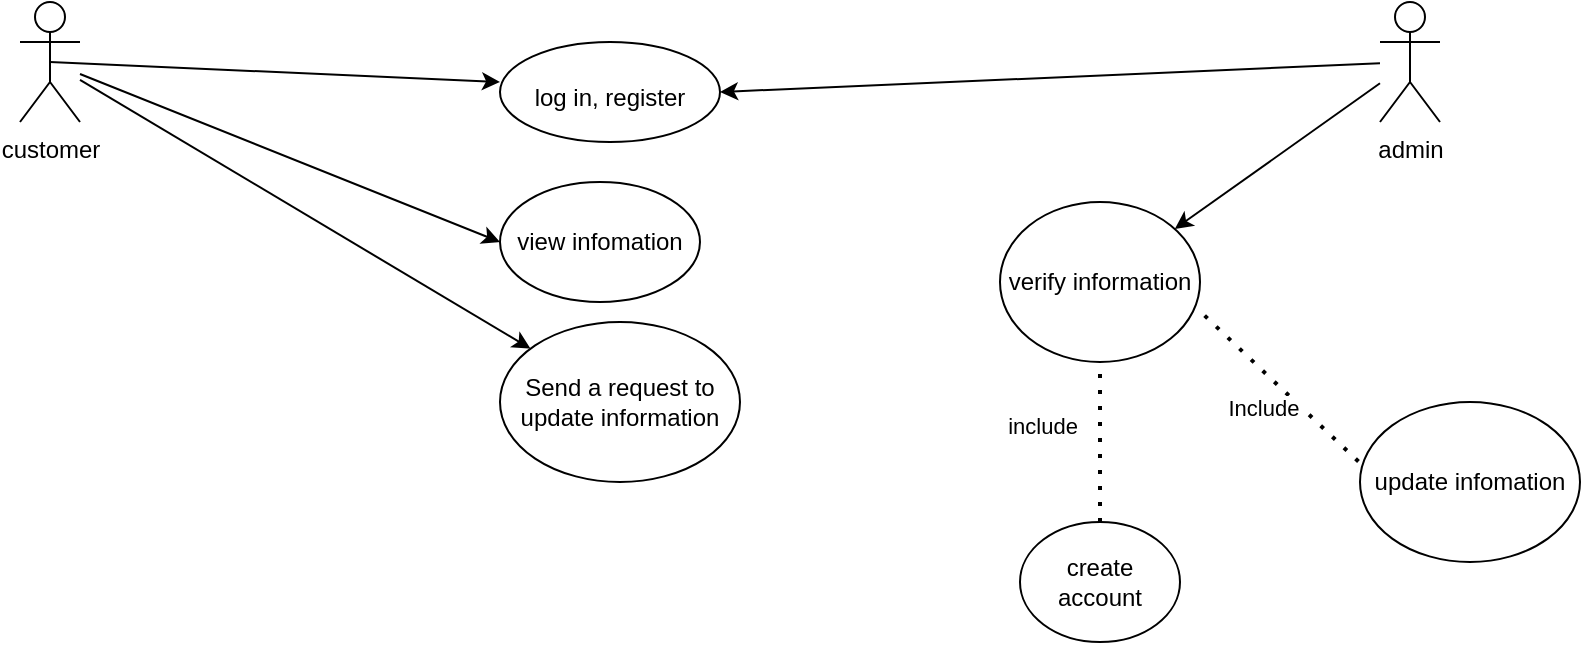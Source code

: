 <mxfile version="21.3.8" type="github">
  <diagram name="Trang-1" id="7ccG5ut5qVYFnNnI4lnt">
    <mxGraphModel dx="1050" dy="541" grid="1" gridSize="10" guides="1" tooltips="1" connect="1" arrows="1" fold="1" page="1" pageScale="1" pageWidth="827" pageHeight="1169" math="0" shadow="0">
      <root>
        <mxCell id="0" />
        <mxCell id="1" parent="0" />
        <mxCell id="vCI0bSZBwxkinRvGT_F5-1" value="customer" style="shape=umlActor;verticalLabelPosition=bottom;verticalAlign=top;html=1;outlineConnect=0;" vertex="1" parent="1">
          <mxGeometry x="40" y="40" width="30" height="60" as="geometry" />
        </mxCell>
        <mxCell id="vCI0bSZBwxkinRvGT_F5-3" value="" style="endArrow=classic;html=1;rounded=0;exitX=0.5;exitY=0.5;exitDx=0;exitDy=0;exitPerimeter=0;" edge="1" parent="1" source="vCI0bSZBwxkinRvGT_F5-1">
          <mxGeometry width="50" height="50" relative="1" as="geometry">
            <mxPoint x="80" y="80" as="sourcePoint" />
            <mxPoint x="280" y="80" as="targetPoint" />
          </mxGeometry>
        </mxCell>
        <mxCell id="vCI0bSZBwxkinRvGT_F5-4" value="&lt;br&gt;log in, register" style="ellipse;whiteSpace=wrap;html=1;verticalAlign=top;align=center;" vertex="1" parent="1">
          <mxGeometry x="280" y="60" width="110" height="50" as="geometry" />
        </mxCell>
        <mxCell id="vCI0bSZBwxkinRvGT_F5-5" value="view infomation" style="ellipse;whiteSpace=wrap;html=1;" vertex="1" parent="1">
          <mxGeometry x="280" y="130" width="100" height="60" as="geometry" />
        </mxCell>
        <mxCell id="vCI0bSZBwxkinRvGT_F5-6" value="Send a request to update information" style="ellipse;whiteSpace=wrap;html=1;" vertex="1" parent="1">
          <mxGeometry x="280" y="200" width="120" height="80" as="geometry" />
        </mxCell>
        <mxCell id="vCI0bSZBwxkinRvGT_F5-7" value="" style="endArrow=classic;html=1;rounded=0;entryX=0;entryY=0.5;entryDx=0;entryDy=0;" edge="1" parent="1" source="vCI0bSZBwxkinRvGT_F5-1" target="vCI0bSZBwxkinRvGT_F5-5">
          <mxGeometry width="50" height="50" relative="1" as="geometry">
            <mxPoint x="390" y="330" as="sourcePoint" />
            <mxPoint x="440" y="280" as="targetPoint" />
          </mxGeometry>
        </mxCell>
        <mxCell id="vCI0bSZBwxkinRvGT_F5-8" value="" style="endArrow=classic;html=1;rounded=0;" edge="1" parent="1" source="vCI0bSZBwxkinRvGT_F5-1" target="vCI0bSZBwxkinRvGT_F5-6">
          <mxGeometry width="50" height="50" relative="1" as="geometry">
            <mxPoint x="390" y="330" as="sourcePoint" />
            <mxPoint x="440" y="280" as="targetPoint" />
          </mxGeometry>
        </mxCell>
        <mxCell id="vCI0bSZBwxkinRvGT_F5-9" value="admin" style="shape=umlActor;verticalLabelPosition=bottom;verticalAlign=top;html=1;outlineConnect=0;" vertex="1" parent="1">
          <mxGeometry x="720" y="40" width="30" height="60" as="geometry" />
        </mxCell>
        <mxCell id="vCI0bSZBwxkinRvGT_F5-16" value="verify information" style="ellipse;whiteSpace=wrap;html=1;" vertex="1" parent="1">
          <mxGeometry x="530" y="140" width="100" height="80" as="geometry" />
        </mxCell>
        <mxCell id="vCI0bSZBwxkinRvGT_F5-17" value="" style="endArrow=classic;html=1;rounded=0;" edge="1" parent="1" source="vCI0bSZBwxkinRvGT_F5-9" target="vCI0bSZBwxkinRvGT_F5-16">
          <mxGeometry width="50" height="50" relative="1" as="geometry">
            <mxPoint x="390" y="300" as="sourcePoint" />
            <mxPoint x="440" y="250" as="targetPoint" />
          </mxGeometry>
        </mxCell>
        <mxCell id="vCI0bSZBwxkinRvGT_F5-18" value="update infomation" style="ellipse;whiteSpace=wrap;html=1;" vertex="1" parent="1">
          <mxGeometry x="710" y="240" width="110" height="80" as="geometry" />
        </mxCell>
        <mxCell id="vCI0bSZBwxkinRvGT_F5-22" value="Include&amp;nbsp;" style="endArrow=none;dashed=1;html=1;dashPattern=1 3;strokeWidth=2;rounded=0;entryX=1.008;entryY=0.692;entryDx=0;entryDy=0;entryPerimeter=0;exitX=-0.007;exitY=0.372;exitDx=0;exitDy=0;exitPerimeter=0;" edge="1" parent="1" source="vCI0bSZBwxkinRvGT_F5-18" target="vCI0bSZBwxkinRvGT_F5-16">
          <mxGeometry x="-0.041" y="12" width="50" height="50" relative="1" as="geometry">
            <mxPoint x="390" y="300" as="sourcePoint" />
            <mxPoint x="440" y="250" as="targetPoint" />
            <mxPoint as="offset" />
          </mxGeometry>
        </mxCell>
        <mxCell id="vCI0bSZBwxkinRvGT_F5-23" value="create account" style="ellipse;whiteSpace=wrap;html=1;" vertex="1" parent="1">
          <mxGeometry x="540" y="300" width="80" height="60" as="geometry" />
        </mxCell>
        <mxCell id="vCI0bSZBwxkinRvGT_F5-24" value="include" style="endArrow=none;dashed=1;html=1;dashPattern=1 3;strokeWidth=2;rounded=0;entryX=0.5;entryY=1;entryDx=0;entryDy=0;exitX=0.5;exitY=0;exitDx=0;exitDy=0;" edge="1" parent="1" source="vCI0bSZBwxkinRvGT_F5-23" target="vCI0bSZBwxkinRvGT_F5-16">
          <mxGeometry x="0.2" y="29" width="50" height="50" relative="1" as="geometry">
            <mxPoint x="390" y="300" as="sourcePoint" />
            <mxPoint x="440" y="250" as="targetPoint" />
            <Array as="points">
              <mxPoint x="580" y="250" />
            </Array>
            <mxPoint as="offset" />
          </mxGeometry>
        </mxCell>
        <mxCell id="vCI0bSZBwxkinRvGT_F5-25" value="" style="endArrow=classic;html=1;rounded=0;entryX=1;entryY=0.5;entryDx=0;entryDy=0;" edge="1" parent="1" source="vCI0bSZBwxkinRvGT_F5-9" target="vCI0bSZBwxkinRvGT_F5-4">
          <mxGeometry width="50" height="50" relative="1" as="geometry">
            <mxPoint x="390" y="310" as="sourcePoint" />
            <mxPoint x="440" y="260" as="targetPoint" />
          </mxGeometry>
        </mxCell>
      </root>
    </mxGraphModel>
  </diagram>
</mxfile>
